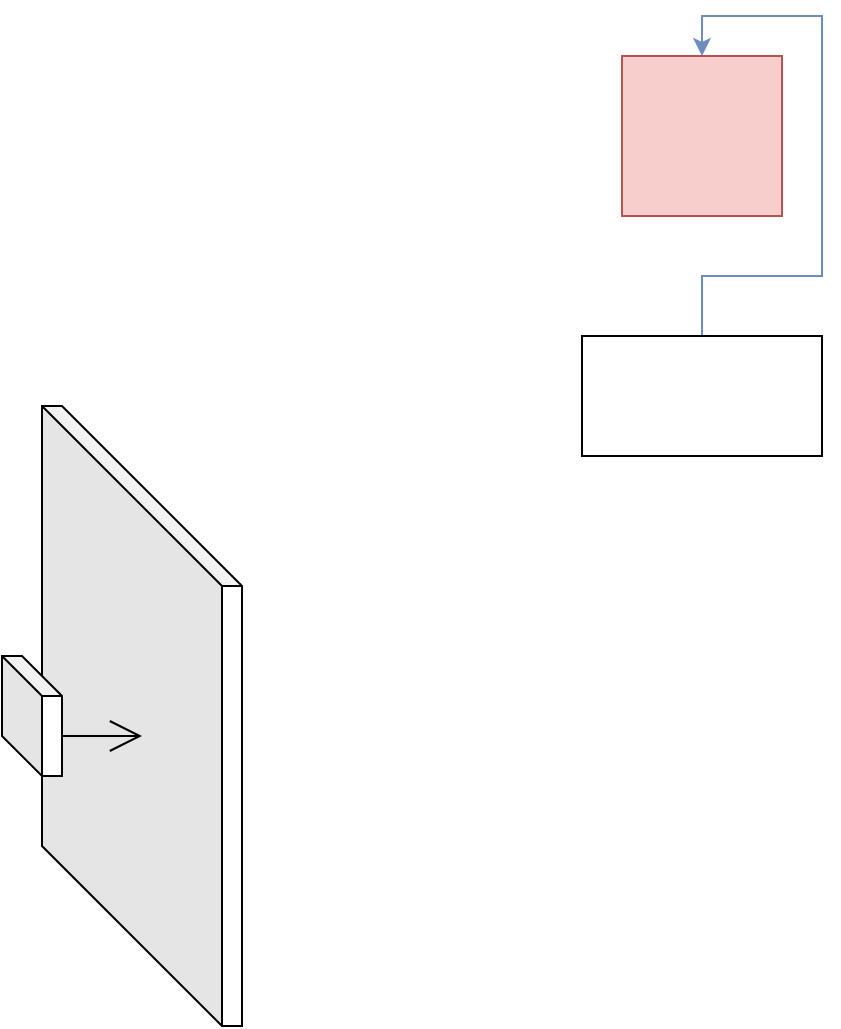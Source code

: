 <mxfile version="20.2.2" type="github">
  <diagram id="nY0bTE-3apDs5S13iyf6" name="第 1 页">
    <mxGraphModel dx="1298" dy="680" grid="1" gridSize="10" guides="1" tooltips="1" connect="1" arrows="1" fold="1" page="1" pageScale="1" pageWidth="827" pageHeight="1169" math="0" shadow="0">
      <root>
        <mxCell id="0" />
        <mxCell id="1" parent="0" />
        <mxCell id="kMQnhHURu-aHKJx5JaHV-3" style="edgeStyle=orthogonalEdgeStyle;rounded=0;orthogonalLoop=1;jettySize=auto;html=1;exitX=0.5;exitY=0;exitDx=0;exitDy=0;fillColor=#dae8fc;strokeColor=#6c8ebf;entryX=0.5;entryY=0;entryDx=0;entryDy=0;" edge="1" parent="1" source="kMQnhHURu-aHKJx5JaHV-1" target="kMQnhHURu-aHKJx5JaHV-2">
          <mxGeometry relative="1" as="geometry" />
        </mxCell>
        <mxCell id="kMQnhHURu-aHKJx5JaHV-1" value="" style="rounded=0;whiteSpace=wrap;html=1;" vertex="1" parent="1">
          <mxGeometry x="340" y="320" width="120" height="60" as="geometry" />
        </mxCell>
        <mxCell id="kMQnhHURu-aHKJx5JaHV-2" value="" style="whiteSpace=wrap;html=1;aspect=fixed;fillColor=#f8cecc;strokeColor=#b85450;rounded=0;" vertex="1" parent="1">
          <mxGeometry x="360" y="180" width="80" height="80" as="geometry" />
        </mxCell>
        <mxCell id="kMQnhHURu-aHKJx5JaHV-5" value="" style="shape=cube;whiteSpace=wrap;html=1;boundedLbl=1;backgroundOutline=1;darkOpacity=0.05;darkOpacity2=0.1;fontSize=16;size=90;" vertex="1" parent="1">
          <mxGeometry x="70" y="355" width="100" height="310" as="geometry" />
        </mxCell>
        <mxCell id="kMQnhHURu-aHKJx5JaHV-8" style="edgeStyle=orthogonalEdgeStyle;orthogonalLoop=1;jettySize=auto;html=1;exitX=0;exitY=0;exitDx=30;exitDy=40;exitPerimeter=0;fontSize=12;endArrow=open;startSize=14;endSize=14;" edge="1" parent="1" source="kMQnhHURu-aHKJx5JaHV-4">
          <mxGeometry relative="1" as="geometry">
            <mxPoint x="120" y="520" as="targetPoint" />
          </mxGeometry>
        </mxCell>
        <mxCell id="kMQnhHURu-aHKJx5JaHV-4" value="" style="shape=cube;whiteSpace=wrap;html=1;boundedLbl=1;backgroundOutline=1;darkOpacity=0.05;darkOpacity2=0.1;fontSize=16;" vertex="1" parent="1">
          <mxGeometry x="50" y="480" width="30" height="60" as="geometry" />
        </mxCell>
      </root>
    </mxGraphModel>
  </diagram>
</mxfile>
